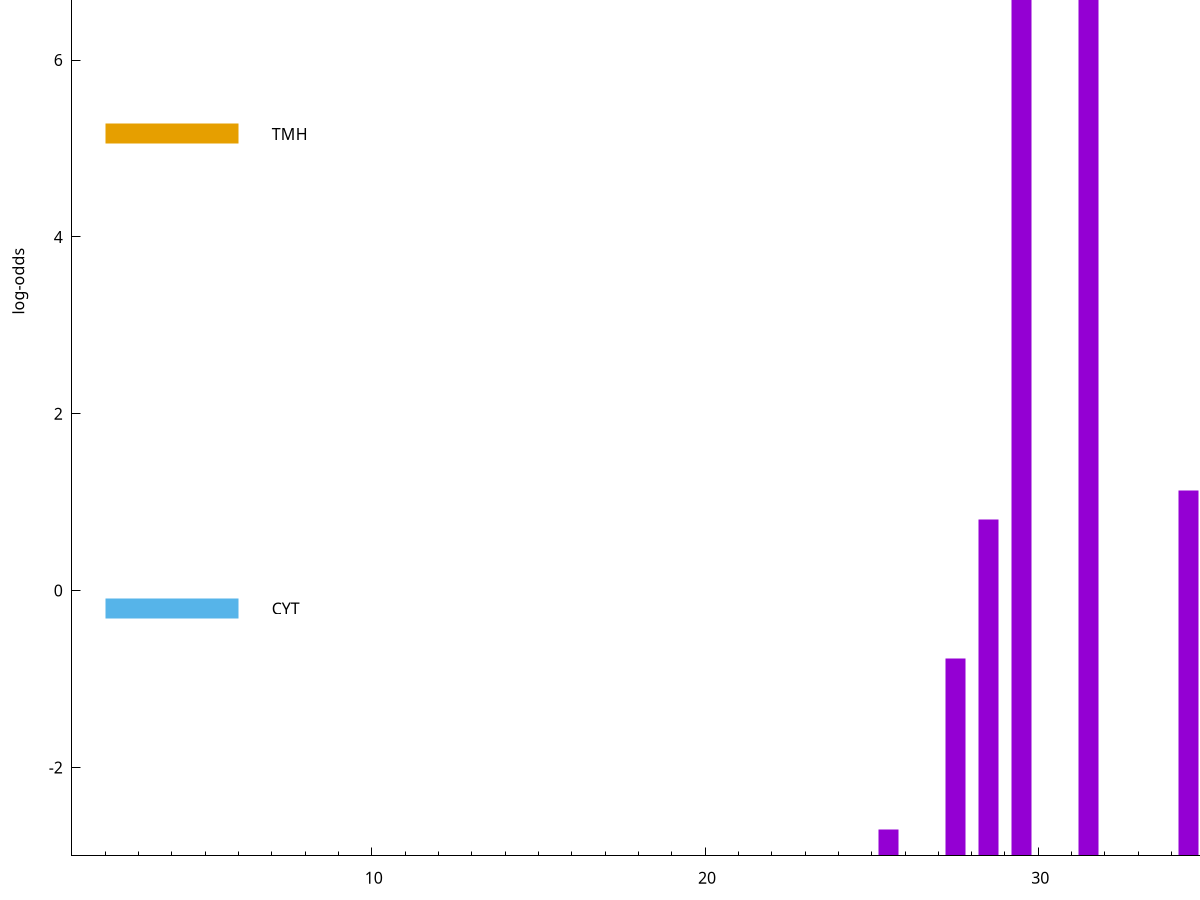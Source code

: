 set title "LipoP predictions for SRR3987128.gff"
set size 2., 1.4
set xrange [1:70] 
set mxtics 10
set yrange [-3:10]
set y2range [0:13]
set ylabel "log-odds"
set term postscript eps color solid "Helvetica" 30
set output "SRR3987128.gff16.eps"
set arrow from 2,9.01629 to 6,9.01629 nohead lt 1 lw 20
set label "SpI" at 7,9.01629
set arrow from 2,5.16354 to 6,5.16354 nohead lt 4 lw 20
set label "TMH" at 7,5.16354
set arrow from 2,-0.200913 to 6,-0.200913 nohead lt 3 lw 20
set label "CYT" at 7,-0.200913
set arrow from 2,9.01629 to 6,9.01629 nohead lt 1 lw 20
set label "SpI" at 7,9.01629
# NOTE: The scores below are the log-odds scores with the threshold
# NOTE: subtracted (a hack to make gnuplot make the histogram all
# NOTE: look nice).
plot "-" axes x1y2 title "" with impulses lt 1 lw 20
29.500000 11.475690
31.500000 10.292730
34.500000 4.131390
28.500000 3.809699
27.500000 2.231404
25.500000 0.296450
e
exit
